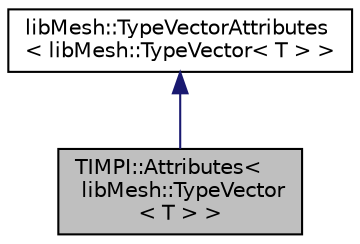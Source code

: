 digraph "TIMPI::Attributes&lt; libMesh::TypeVector&lt; T &gt; &gt;"
{
 // INTERACTIVE_SVG=YES
  edge [fontname="Helvetica",fontsize="10",labelfontname="Helvetica",labelfontsize="10"];
  node [fontname="Helvetica",fontsize="10",shape=record];
  Node1 [label="TIMPI::Attributes\<\l libMesh::TypeVector\l\< T \> \>",height=0.2,width=0.4,color="black", fillcolor="grey75", style="filled" fontcolor="black"];
  Node2 -> Node1 [dir="back",color="midnightblue",fontsize="10",style="solid",fontname="Helvetica"];
  Node2 [label="libMesh::TypeVectorAttributes\l\< libMesh::TypeVector\< T \> \>",height=0.2,width=0.4,color="black", fillcolor="white", style="filled",URL="$structlibMesh_1_1TypeVectorAttributes.html"];
}
